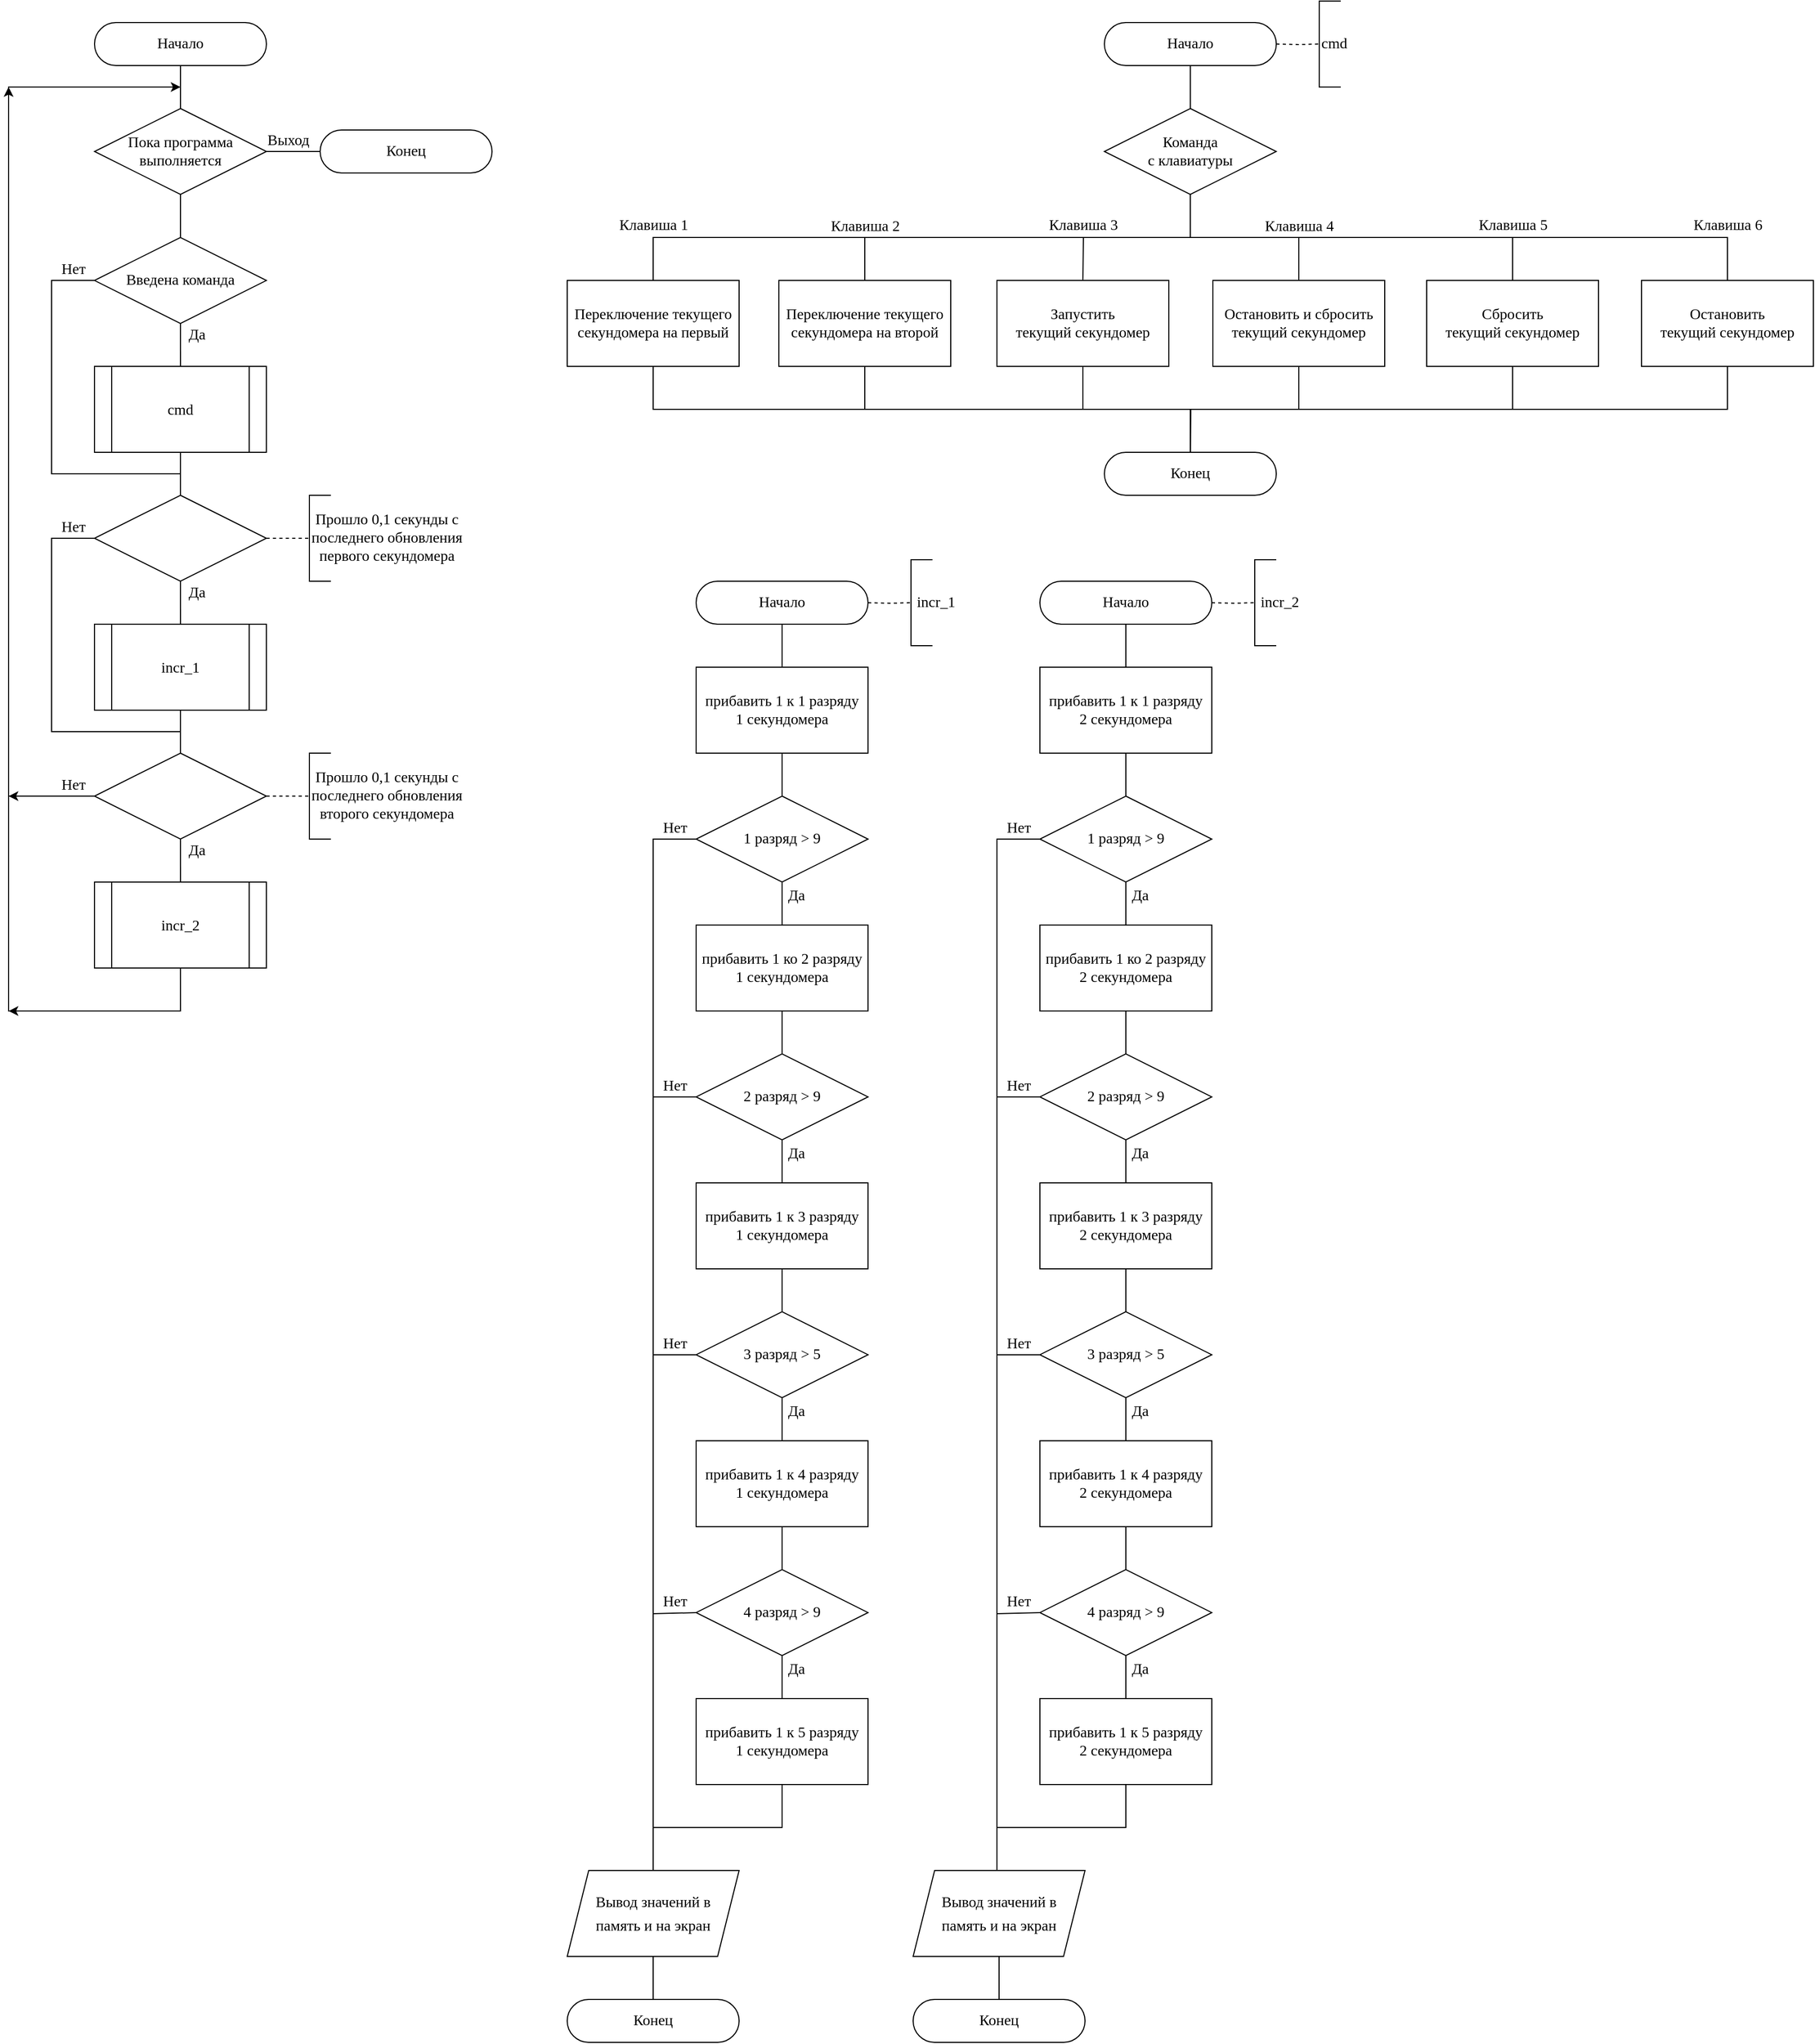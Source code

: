 <mxfile version="20.6.2" type="device"><diagram id="Uat9Ban3AC_XaT_7Llas" name="Страница 1"><mxGraphModel dx="2450" dy="2083" grid="1" gridSize="10" guides="1" tooltips="1" connect="1" arrows="1" fold="1" page="1" pageScale="1" pageWidth="827" pageHeight="1169" math="0" shadow="0"><root><mxCell id="0"/><mxCell id="1" parent="0"/><mxCell id="2-nZzf41UANNLttwjrJb-30" value="" style="edgeStyle=orthogonalEdgeStyle;rounded=0;orthogonalLoop=1;jettySize=auto;html=1;endArrow=none;endFill=0;" parent="1" source="2-nZzf41UANNLttwjrJb-1" edge="1"><mxGeometry relative="1" as="geometry"><mxPoint x="280" y="120" as="targetPoint"/></mxGeometry></mxCell><mxCell id="2-nZzf41UANNLttwjrJb-1" value="Начало" style="rounded=1;whiteSpace=wrap;html=1;arcSize=50;fontFamily=Times New Roman;fontStyle=0;fontSize=14;" parent="1" vertex="1"><mxGeometry x="200" y="40" width="160" height="40" as="geometry"/></mxCell><mxCell id="2H33VJjZr8rV9Fq-4pVz-57" value="" style="edgeStyle=none;rounded=0;orthogonalLoop=1;jettySize=auto;html=1;endArrow=none;endFill=0;" edge="1" parent="1" source="2-nZzf41UANNLttwjrJb-4" target="2H33VJjZr8rV9Fq-4pVz-52"><mxGeometry relative="1" as="geometry"/></mxCell><mxCell id="2-nZzf41UANNLttwjrJb-4" value="&lt;div style=&quot;line-height: 22px;&quot;&gt;incr_1&lt;/div&gt;" style="shape=process;whiteSpace=wrap;html=1;backgroundOutline=1;fontSize=14;fontStyle=0;fontFamily=Times New Roman;" parent="1" vertex="1"><mxGeometry x="199.96" y="600.02" width="160" height="80" as="geometry"/></mxCell><mxCell id="2-nZzf41UANNLttwjrJb-20" value="" style="edgeStyle=orthogonalEdgeStyle;rounded=0;orthogonalLoop=1;jettySize=auto;html=1;endArrow=none;endFill=0;" parent="1" source="2-nZzf41UANNLttwjrJb-7" target="2-nZzf41UANNLttwjrJb-13" edge="1"><mxGeometry relative="1" as="geometry"/></mxCell><mxCell id="2-nZzf41UANNLttwjrJb-7" value="Начало" style="rounded=1;whiteSpace=wrap;html=1;arcSize=50;fontFamily=Times New Roman;fontStyle=0;fontSize=14;" parent="1" vertex="1"><mxGeometry x="1140.04" y="40" width="160" height="40" as="geometry"/></mxCell><mxCell id="2-nZzf41UANNLttwjrJb-8" value="" style="edgeStyle=orthogonalEdgeStyle;rounded=0;orthogonalLoop=1;jettySize=auto;html=1;fontFamily=Times New Roman;fontSize=14;endArrow=none;endFill=0;dashed=1;" parent="1" target="2-nZzf41UANNLttwjrJb-9" edge="1"><mxGeometry relative="1" as="geometry"><mxPoint x="1300.04" y="60" as="sourcePoint"/></mxGeometry></mxCell><mxCell id="2-nZzf41UANNLttwjrJb-9" value="&lt;div style=&quot;text-align: center;&quot;&gt;cmd&lt;/div&gt;" style="strokeWidth=1;html=1;shape=mxgraph.flowchart.annotation_1;align=left;pointerEvents=1;fontSize=14;fontStyle=0;fontFamily=Times New Roman;" parent="1" vertex="1"><mxGeometry x="1340.04" y="20" width="20" height="80" as="geometry"/></mxCell><mxCell id="2H33VJjZr8rV9Fq-4pVz-13" style="edgeStyle=orthogonalEdgeStyle;rounded=0;orthogonalLoop=1;jettySize=auto;html=1;exitX=0.5;exitY=1;exitDx=0;exitDy=0;endArrow=none;endFill=0;" edge="1" parent="1" source="2-nZzf41UANNLttwjrJb-13"><mxGeometry relative="1" as="geometry"><mxPoint x="1120" y="280" as="targetPoint"/></mxGeometry></mxCell><mxCell id="2H33VJjZr8rV9Fq-4pVz-14" style="edgeStyle=orthogonalEdgeStyle;rounded=0;orthogonalLoop=1;jettySize=auto;html=1;entryX=0.5;entryY=0;entryDx=0;entryDy=0;endArrow=none;endFill=0;" edge="1" parent="1" source="2-nZzf41UANNLttwjrJb-13" target="2H33VJjZr8rV9Fq-4pVz-9"><mxGeometry relative="1" as="geometry"/></mxCell><mxCell id="2H33VJjZr8rV9Fq-4pVz-15" style="edgeStyle=orthogonalEdgeStyle;rounded=0;orthogonalLoop=1;jettySize=auto;html=1;exitX=0.5;exitY=1;exitDx=0;exitDy=0;endArrow=none;endFill=0;" edge="1" parent="1" source="2-nZzf41UANNLttwjrJb-13" target="2H33VJjZr8rV9Fq-4pVz-8"><mxGeometry relative="1" as="geometry"/></mxCell><mxCell id="2H33VJjZr8rV9Fq-4pVz-16" style="edgeStyle=orthogonalEdgeStyle;rounded=0;orthogonalLoop=1;jettySize=auto;html=1;exitX=0.5;exitY=1;exitDx=0;exitDy=0;endArrow=none;endFill=0;" edge="1" parent="1" source="2-nZzf41UANNLttwjrJb-13" target="2H33VJjZr8rV9Fq-4pVz-10"><mxGeometry relative="1" as="geometry"/></mxCell><mxCell id="2H33VJjZr8rV9Fq-4pVz-17" style="edgeStyle=orthogonalEdgeStyle;rounded=0;orthogonalLoop=1;jettySize=auto;html=1;exitX=0.5;exitY=1;exitDx=0;exitDy=0;entryX=0.5;entryY=0;entryDx=0;entryDy=0;endArrow=none;endFill=0;" edge="1" parent="1" source="2-nZzf41UANNLttwjrJb-13" target="2H33VJjZr8rV9Fq-4pVz-6"><mxGeometry relative="1" as="geometry"/></mxCell><mxCell id="2H33VJjZr8rV9Fq-4pVz-18" style="edgeStyle=orthogonalEdgeStyle;rounded=0;orthogonalLoop=1;jettySize=auto;html=1;exitX=0.5;exitY=1;exitDx=0;exitDy=0;entryX=0.5;entryY=0;entryDx=0;entryDy=0;endArrow=none;endFill=0;" edge="1" parent="1" source="2-nZzf41UANNLttwjrJb-13" target="2H33VJjZr8rV9Fq-4pVz-5"><mxGeometry relative="1" as="geometry"/></mxCell><mxCell id="2-nZzf41UANNLttwjrJb-13" value="Команда&lt;br&gt;с клавиатуры" style="rhombus;whiteSpace=wrap;html=1;fontSize=14;fontFamily=Times New Roman;fontStyle=0" parent="1" vertex="1"><mxGeometry x="1140" y="120" width="160" height="80" as="geometry"/></mxCell><mxCell id="2-nZzf41UANNLttwjrJb-14" value="Клавиша 1" style="text;html=1;align=center;verticalAlign=middle;resizable=0;points=[];autosize=1;strokeColor=none;fillColor=none;fontSize=14;fontFamily=Times New Roman;" parent="1" vertex="1"><mxGeometry x="675" y="214" width="90" height="30" as="geometry"/></mxCell><mxCell id="2H33VJjZr8rV9Fq-4pVz-25" style="edgeStyle=orthogonalEdgeStyle;rounded=0;orthogonalLoop=1;jettySize=auto;html=1;entryX=0.5;entryY=0;entryDx=0;entryDy=0;endArrow=none;endFill=0;exitX=0.5;exitY=1;exitDx=0;exitDy=0;" edge="1" parent="1" source="2H33VJjZr8rV9Fq-4pVz-5" target="2H33VJjZr8rV9Fq-4pVz-24"><mxGeometry relative="1" as="geometry"/></mxCell><mxCell id="2H33VJjZr8rV9Fq-4pVz-5" value="Переключение текущего секундомера на первый" style="rounded=0;whiteSpace=wrap;html=1;fontSize=14;fontFamily=Times New Roman;fontStyle=0" vertex="1" parent="1"><mxGeometry x="640" y="280.02" width="160" height="80" as="geometry"/></mxCell><mxCell id="2H33VJjZr8rV9Fq-4pVz-27" style="edgeStyle=orthogonalEdgeStyle;rounded=0;orthogonalLoop=1;jettySize=auto;html=1;entryX=0.5;entryY=0;entryDx=0;entryDy=0;endArrow=none;endFill=0;exitX=0.5;exitY=1;exitDx=0;exitDy=0;" edge="1" parent="1" source="2H33VJjZr8rV9Fq-4pVz-6" target="2H33VJjZr8rV9Fq-4pVz-24"><mxGeometry relative="1" as="geometry"/></mxCell><mxCell id="2H33VJjZr8rV9Fq-4pVz-6" value="Переключение текущего секундомера на второй" style="rounded=0;whiteSpace=wrap;html=1;fontSize=14;fontFamily=Times New Roman;fontStyle=0" vertex="1" parent="1"><mxGeometry x="837.0" y="280.02" width="160" height="80" as="geometry"/></mxCell><mxCell id="2H33VJjZr8rV9Fq-4pVz-30" style="edgeStyle=orthogonalEdgeStyle;rounded=0;orthogonalLoop=1;jettySize=auto;html=1;endArrow=none;endFill=0;exitX=0.5;exitY=1;exitDx=0;exitDy=0;" edge="1" parent="1" source="2H33VJjZr8rV9Fq-4pVz-8"><mxGeometry relative="1" as="geometry"><mxPoint x="1220" y="440" as="targetPoint"/></mxGeometry></mxCell><mxCell id="2H33VJjZr8rV9Fq-4pVz-8" value="Сбросить&lt;br&gt;текущий секундомер" style="rounded=0;whiteSpace=wrap;html=1;fontSize=14;fontFamily=Times New Roman;fontStyle=0" vertex="1" parent="1"><mxGeometry x="1440" y="280.02" width="160" height="80" as="geometry"/></mxCell><mxCell id="2H33VJjZr8rV9Fq-4pVz-29" style="edgeStyle=orthogonalEdgeStyle;rounded=0;orthogonalLoop=1;jettySize=auto;html=1;entryX=0.5;entryY=0;entryDx=0;entryDy=0;endArrow=none;endFill=0;" edge="1" parent="1" source="2H33VJjZr8rV9Fq-4pVz-9" target="2H33VJjZr8rV9Fq-4pVz-24"><mxGeometry relative="1" as="geometry"/></mxCell><mxCell id="2H33VJjZr8rV9Fq-4pVz-9" value="Остановить и сбросить&lt;br&gt;текущий секундомер" style="rounded=0;whiteSpace=wrap;html=1;fontSize=14;fontFamily=Times New Roman;fontStyle=0" vertex="1" parent="1"><mxGeometry x="1241" y="280.02" width="160" height="80" as="geometry"/></mxCell><mxCell id="2H33VJjZr8rV9Fq-4pVz-31" style="edgeStyle=orthogonalEdgeStyle;rounded=0;orthogonalLoop=1;jettySize=auto;html=1;entryX=0.5;entryY=0;entryDx=0;entryDy=0;endArrow=none;endFill=0;exitX=0.5;exitY=1;exitDx=0;exitDy=0;" edge="1" parent="1" source="2H33VJjZr8rV9Fq-4pVz-10" target="2H33VJjZr8rV9Fq-4pVz-24"><mxGeometry relative="1" as="geometry"/></mxCell><mxCell id="2H33VJjZr8rV9Fq-4pVz-10" value="Остановить&lt;br&gt;текущий секундомер" style="rounded=0;whiteSpace=wrap;html=1;fontSize=14;fontFamily=Times New Roman;fontStyle=0" vertex="1" parent="1"><mxGeometry x="1640" y="280.02" width="160" height="80" as="geometry"/></mxCell><mxCell id="2H33VJjZr8rV9Fq-4pVz-28" style="edgeStyle=orthogonalEdgeStyle;rounded=0;orthogonalLoop=1;jettySize=auto;html=1;entryX=0.5;entryY=0;entryDx=0;entryDy=0;endArrow=none;endFill=0;" edge="1" parent="1" source="2H33VJjZr8rV9Fq-4pVz-11" target="2H33VJjZr8rV9Fq-4pVz-24"><mxGeometry relative="1" as="geometry"/></mxCell><mxCell id="2H33VJjZr8rV9Fq-4pVz-11" value="Запустить&lt;br&gt;текущий секундомер" style="rounded=0;whiteSpace=wrap;html=1;fontSize=14;fontFamily=Times New Roman;fontStyle=0" vertex="1" parent="1"><mxGeometry x="1040" y="280.02" width="160" height="80" as="geometry"/></mxCell><mxCell id="2H33VJjZr8rV9Fq-4pVz-19" value="Клавиша 2" style="text;html=1;align=center;verticalAlign=middle;resizable=0;points=[];autosize=1;strokeColor=none;fillColor=none;fontSize=14;fontFamily=Times New Roman;" vertex="1" parent="1"><mxGeometry x="872" y="215" width="90" height="30" as="geometry"/></mxCell><mxCell id="2H33VJjZr8rV9Fq-4pVz-20" value="Клавиша 3" style="text;html=1;align=center;verticalAlign=middle;resizable=0;points=[];autosize=1;strokeColor=none;fillColor=none;fontSize=14;fontFamily=Times New Roman;" vertex="1" parent="1"><mxGeometry x="1075" y="214" width="90" height="30" as="geometry"/></mxCell><mxCell id="2H33VJjZr8rV9Fq-4pVz-21" value="Клавиша 4" style="text;html=1;align=center;verticalAlign=middle;resizable=0;points=[];autosize=1;strokeColor=none;fillColor=none;fontSize=14;fontFamily=Times New Roman;" vertex="1" parent="1"><mxGeometry x="1276" y="215" width="90" height="30" as="geometry"/></mxCell><mxCell id="2H33VJjZr8rV9Fq-4pVz-22" value="Клавиша 5" style="text;html=1;align=center;verticalAlign=middle;resizable=0;points=[];autosize=1;strokeColor=none;fillColor=none;fontSize=14;fontFamily=Times New Roman;" vertex="1" parent="1"><mxGeometry x="1475" y="214" width="90" height="30" as="geometry"/></mxCell><mxCell id="2H33VJjZr8rV9Fq-4pVz-23" value="Клавиша 6" style="text;html=1;align=center;verticalAlign=middle;resizable=0;points=[];autosize=1;strokeColor=none;fillColor=none;fontSize=14;fontFamily=Times New Roman;" vertex="1" parent="1"><mxGeometry x="1675" y="214" width="90" height="30" as="geometry"/></mxCell><mxCell id="2H33VJjZr8rV9Fq-4pVz-24" value="Конец" style="rounded=1;whiteSpace=wrap;html=1;arcSize=50;fontFamily=Times New Roman;fontStyle=0;fontSize=14;" vertex="1" parent="1"><mxGeometry x="1140.04" y="440" width="160" height="40" as="geometry"/></mxCell><mxCell id="2H33VJjZr8rV9Fq-4pVz-32" value="" style="edgeStyle=orthogonalEdgeStyle;rounded=0;orthogonalLoop=1;jettySize=auto;html=1;endArrow=none;endFill=0;" edge="1" source="2H33VJjZr8rV9Fq-4pVz-34" parent="1"><mxGeometry relative="1" as="geometry"><mxPoint x="280" y="240" as="targetPoint"/></mxGeometry></mxCell><mxCell id="2H33VJjZr8rV9Fq-4pVz-33" style="edgeStyle=orthogonalEdgeStyle;rounded=0;orthogonalLoop=1;jettySize=auto;html=1;endArrow=none;endFill=0;entryX=0;entryY=0.5;entryDx=0;entryDy=0;" edge="1" source="2H33VJjZr8rV9Fq-4pVz-34" parent="1" target="2H33VJjZr8rV9Fq-4pVz-44"><mxGeometry relative="1" as="geometry"><mxPoint x="420" y="160" as="targetPoint"/><Array as="points"/></mxGeometry></mxCell><mxCell id="2H33VJjZr8rV9Fq-4pVz-34" value="Пока программа выполняется" style="rhombus;whiteSpace=wrap;html=1;fontSize=14;fontFamily=Times New Roman;fontStyle=0" vertex="1" parent="1"><mxGeometry x="200" y="120" width="160" height="80" as="geometry"/></mxCell><mxCell id="2H33VJjZr8rV9Fq-4pVz-38" value="Выход" style="text;html=1;align=center;verticalAlign=middle;resizable=0;points=[];autosize=1;strokeColor=none;fillColor=none;fontSize=14;fontFamily=Times New Roman;" vertex="1" parent="1"><mxGeometry x="350" y="135" width="60" height="30" as="geometry"/></mxCell><mxCell id="2H33VJjZr8rV9Fq-4pVz-39" style="edgeStyle=orthogonalEdgeStyle;rounded=0;jumpStyle=arc;jumpSize=6;orthogonalLoop=1;jettySize=auto;html=1;fontFamily=Times New Roman;fontSize=14;endArrow=none;endFill=0;exitX=0.5;exitY=1;exitDx=0;exitDy=0;" edge="1" source="2H33VJjZr8rV9Fq-4pVz-41" parent="1"><mxGeometry relative="1" as="geometry"><mxPoint x="280" y="600" as="targetPoint"/><Array as="points"><mxPoint x="280" y="600"/></Array></mxGeometry></mxCell><mxCell id="2H33VJjZr8rV9Fq-4pVz-58" style="edgeStyle=orthogonalEdgeStyle;rounded=0;orthogonalLoop=1;jettySize=auto;html=1;exitX=0;exitY=0.5;exitDx=0;exitDy=0;endArrow=none;endFill=0;" edge="1" parent="1" source="2H33VJjZr8rV9Fq-4pVz-41"><mxGeometry relative="1" as="geometry"><mxPoint x="280" y="700" as="targetPoint"/><Array as="points"><mxPoint x="160" y="520"/><mxPoint x="160" y="700"/><mxPoint x="280" y="700"/></Array></mxGeometry></mxCell><mxCell id="2H33VJjZr8rV9Fq-4pVz-41" value="" style="rhombus;whiteSpace=wrap;html=1;fontSize=14;fontFamily=Times New Roman;fontStyle=0" vertex="1" parent="1"><mxGeometry x="199.96" y="480" width="160" height="80" as="geometry"/></mxCell><mxCell id="2H33VJjZr8rV9Fq-4pVz-42" value="Нет" style="text;html=1;align=center;verticalAlign=middle;resizable=0;points=[];autosize=1;strokeColor=none;fillColor=none;fontSize=14;fontFamily=Times New Roman;" vertex="1" parent="1"><mxGeometry x="160.0" y="500.02" width="40" height="20" as="geometry"/></mxCell><mxCell id="2H33VJjZr8rV9Fq-4pVz-43" value="Да" style="text;html=1;align=center;verticalAlign=middle;resizable=0;points=[];autosize=1;strokeColor=none;fillColor=none;fontSize=14;fontFamily=Times New Roman;" vertex="1" parent="1"><mxGeometry x="280.0" y="561.02" width="30" height="20" as="geometry"/></mxCell><mxCell id="2H33VJjZr8rV9Fq-4pVz-44" value="Конец" style="rounded=1;whiteSpace=wrap;html=1;arcSize=50;fontFamily=Times New Roman;fontStyle=0;fontSize=14;" vertex="1" parent="1"><mxGeometry x="410" y="140" width="160" height="40" as="geometry"/></mxCell><mxCell id="2H33VJjZr8rV9Fq-4pVz-45" value="" style="rounded=0;orthogonalLoop=1;jettySize=auto;html=1;fontFamily=Times New Roman;fontSize=14;endArrow=none;endFill=0;dashed=1;exitX=1;exitY=0.5;exitDx=0;exitDy=0;" edge="1" parent="1" target="2H33VJjZr8rV9Fq-4pVz-46" source="2H33VJjZr8rV9Fq-4pVz-41"><mxGeometry relative="1" as="geometry"><mxPoint x="399.96" y="480" as="sourcePoint"/></mxGeometry></mxCell><mxCell id="2H33VJjZr8rV9Fq-4pVz-46" value="&lt;div style=&quot;text-align: center;&quot;&gt;&lt;span style=&quot;&quot;&gt;Прошло 0,1 секунды с&lt;/span&gt;&lt;/div&gt;&lt;div style=&quot;text-align: center;&quot;&gt;&lt;span style=&quot;&quot;&gt;последнего обновления&lt;/span&gt;&lt;br&gt;&lt;/div&gt;&lt;div style=&quot;text-align: center;&quot;&gt;первого секундомера&lt;/div&gt;" style="strokeWidth=1;html=1;shape=mxgraph.flowchart.annotation_1;align=left;pointerEvents=1;fontSize=14;fontStyle=0;fontFamily=Times New Roman;" vertex="1" parent="1"><mxGeometry x="400" y="480" width="20" height="80" as="geometry"/></mxCell><mxCell id="2H33VJjZr8rV9Fq-4pVz-60" style="edgeStyle=orthogonalEdgeStyle;rounded=0;orthogonalLoop=1;jettySize=auto;html=1;endArrow=none;endFill=0;exitX=0.5;exitY=1;exitDx=0;exitDy=0;" edge="1" parent="1" source="2H33VJjZr8rV9Fq-4pVz-50"><mxGeometry relative="1" as="geometry"><mxPoint x="120" y="760.02" as="targetPoint"/><Array as="points"><mxPoint x="280" y="960.02"/><mxPoint x="120" y="960.02"/></Array></mxGeometry></mxCell><mxCell id="2H33VJjZr8rV9Fq-4pVz-50" value="&lt;div style=&quot;line-height: 22px;&quot;&gt;incr_2&lt;/div&gt;" style="shape=process;whiteSpace=wrap;html=1;backgroundOutline=1;fontSize=14;fontStyle=0;fontFamily=Times New Roman;" vertex="1" parent="1"><mxGeometry x="199.96" y="840.02" width="160" height="80" as="geometry"/></mxCell><mxCell id="2H33VJjZr8rV9Fq-4pVz-51" style="edgeStyle=orthogonalEdgeStyle;rounded=0;jumpStyle=arc;jumpSize=6;orthogonalLoop=1;jettySize=auto;html=1;fontFamily=Times New Roman;fontSize=14;endArrow=none;endFill=0;exitX=0.5;exitY=1;exitDx=0;exitDy=0;" edge="1" parent="1" source="2H33VJjZr8rV9Fq-4pVz-52"><mxGeometry relative="1" as="geometry"><mxPoint x="280" y="840.0" as="targetPoint"/><Array as="points"><mxPoint x="280" y="840"/></Array></mxGeometry></mxCell><mxCell id="2H33VJjZr8rV9Fq-4pVz-59" style="edgeStyle=orthogonalEdgeStyle;rounded=0;orthogonalLoop=1;jettySize=auto;html=1;exitX=0;exitY=0.5;exitDx=0;exitDy=0;endArrow=none;endFill=0;" edge="1" parent="1" source="2H33VJjZr8rV9Fq-4pVz-52"><mxGeometry relative="1" as="geometry"><mxPoint x="280" y="100" as="targetPoint"/><Array as="points"><mxPoint x="120" y="560"/><mxPoint x="120" y="100"/><mxPoint x="200" y="100"/></Array></mxGeometry></mxCell><mxCell id="2H33VJjZr8rV9Fq-4pVz-52" value="" style="rhombus;whiteSpace=wrap;html=1;fontSize=14;fontFamily=Times New Roman;fontStyle=0" vertex="1" parent="1"><mxGeometry x="199.96" y="720" width="160" height="80" as="geometry"/></mxCell><mxCell id="2H33VJjZr8rV9Fq-4pVz-53" value="Нет" style="text;html=1;align=center;verticalAlign=middle;resizable=0;points=[];autosize=1;strokeColor=none;fillColor=none;fontSize=14;fontFamily=Times New Roman;" vertex="1" parent="1"><mxGeometry x="160.0" y="740.02" width="40" height="20" as="geometry"/></mxCell><mxCell id="2H33VJjZr8rV9Fq-4pVz-54" value="Да" style="text;html=1;align=center;verticalAlign=middle;resizable=0;points=[];autosize=1;strokeColor=none;fillColor=none;fontSize=14;fontFamily=Times New Roman;" vertex="1" parent="1"><mxGeometry x="280.0" y="801.02" width="30" height="20" as="geometry"/></mxCell><mxCell id="2H33VJjZr8rV9Fq-4pVz-55" value="" style="rounded=0;orthogonalLoop=1;jettySize=auto;html=1;fontFamily=Times New Roman;fontSize=14;endArrow=none;endFill=0;dashed=1;exitX=1;exitY=0.5;exitDx=0;exitDy=0;" edge="1" parent="1" source="2H33VJjZr8rV9Fq-4pVz-52" target="2H33VJjZr8rV9Fq-4pVz-56"><mxGeometry relative="1" as="geometry"><mxPoint x="399.96" y="720" as="sourcePoint"/></mxGeometry></mxCell><mxCell id="2H33VJjZr8rV9Fq-4pVz-56" value="&lt;div style=&quot;text-align: center;&quot;&gt;&lt;span style=&quot;&quot;&gt;Прошло 0,1 секунды с&lt;/span&gt;&lt;/div&gt;&lt;div style=&quot;text-align: center;&quot;&gt;&lt;span style=&quot;&quot;&gt;последнего обновления&lt;/span&gt;&lt;br&gt;&lt;/div&gt;&lt;div style=&quot;text-align: center;&quot;&gt;второго секундомера&lt;/div&gt;" style="strokeWidth=1;html=1;shape=mxgraph.flowchart.annotation_1;align=left;pointerEvents=1;fontSize=14;fontStyle=0;fontFamily=Times New Roman;" vertex="1" parent="1"><mxGeometry x="400" y="720" width="20" height="80" as="geometry"/></mxCell><mxCell id="2H33VJjZr8rV9Fq-4pVz-61" value="" style="endArrow=classic;html=1;rounded=0;" edge="1" parent="1"><mxGeometry width="50" height="50" relative="1" as="geometry"><mxPoint x="180" y="960.02" as="sourcePoint"/><mxPoint x="120" y="960.02" as="targetPoint"/></mxGeometry></mxCell><mxCell id="2H33VJjZr8rV9Fq-4pVz-62" value="" style="endArrow=classic;html=1;rounded=0;" edge="1" parent="1"><mxGeometry width="50" height="50" relative="1" as="geometry"><mxPoint x="120" y="160" as="sourcePoint"/><mxPoint x="120" y="100" as="targetPoint"/></mxGeometry></mxCell><mxCell id="2H33VJjZr8rV9Fq-4pVz-63" value="" style="endArrow=classic;html=1;rounded=0;" edge="1" parent="1"><mxGeometry width="50" height="50" relative="1" as="geometry"><mxPoint x="160" y="760.02" as="sourcePoint"/><mxPoint x="120" y="760.02" as="targetPoint"/></mxGeometry></mxCell><mxCell id="2H33VJjZr8rV9Fq-4pVz-65" value="" style="endArrow=classic;html=1;rounded=0;" edge="1" parent="1"><mxGeometry width="50" height="50" relative="1" as="geometry"><mxPoint x="230" y="100" as="sourcePoint"/><mxPoint x="280" y="100" as="targetPoint"/></mxGeometry></mxCell><mxCell id="2H33VJjZr8rV9Fq-4pVz-66" value="" style="edgeStyle=orthogonalEdgeStyle;rounded=0;orthogonalLoop=1;jettySize=auto;html=1;endArrow=none;endFill=0;" edge="1" parent="1" source="2H33VJjZr8rV9Fq-4pVz-67"><mxGeometry relative="1" as="geometry"><mxPoint x="840" y="640.02" as="targetPoint"/></mxGeometry></mxCell><mxCell id="2H33VJjZr8rV9Fq-4pVz-67" value="Начало" style="rounded=1;whiteSpace=wrap;html=1;arcSize=50;fontFamily=Times New Roman;fontStyle=0;fontSize=14;" vertex="1" parent="1"><mxGeometry x="760" y="560" width="160" height="40" as="geometry"/></mxCell><mxCell id="2H33VJjZr8rV9Fq-4pVz-68" value="" style="edgeStyle=orthogonalEdgeStyle;rounded=0;orthogonalLoop=1;jettySize=auto;html=1;fontFamily=Times New Roman;fontSize=14;endArrow=none;endFill=0;dashed=1;" edge="1" parent="1" target="2H33VJjZr8rV9Fq-4pVz-69"><mxGeometry relative="1" as="geometry"><mxPoint x="920" y="580" as="sourcePoint"/></mxGeometry></mxCell><mxCell id="2H33VJjZr8rV9Fq-4pVz-69" value="&lt;div style=&quot;text-align: center;&quot;&gt;&amp;nbsp;incr_1&lt;/div&gt;" style="strokeWidth=1;html=1;shape=mxgraph.flowchart.annotation_1;align=left;pointerEvents=1;fontSize=14;fontStyle=0;fontFamily=Times New Roman;" vertex="1" parent="1"><mxGeometry x="960" y="540" width="20" height="80" as="geometry"/></mxCell><mxCell id="2H33VJjZr8rV9Fq-4pVz-103" value="" style="edgeStyle=orthogonalEdgeStyle;rounded=0;orthogonalLoop=1;jettySize=auto;html=1;endArrow=none;endFill=0;" edge="1" parent="1" source="2H33VJjZr8rV9Fq-4pVz-76" target="2H33VJjZr8rV9Fq-4pVz-100"><mxGeometry relative="1" as="geometry"/></mxCell><mxCell id="2H33VJjZr8rV9Fq-4pVz-76" value="прибавить 1 к 1 разряду&lt;br&gt;1 секундомера" style="rounded=0;whiteSpace=wrap;html=1;fontSize=14;fontFamily=Times New Roman;fontStyle=0" vertex="1" parent="1"><mxGeometry x="760" y="640.02" width="160" height="80" as="geometry"/></mxCell><mxCell id="2H33VJjZr8rV9Fq-4pVz-82" value="" style="edgeStyle=orthogonalEdgeStyle;rounded=0;orthogonalLoop=1;jettySize=auto;html=1;endArrow=none;endFill=0;" edge="1" parent="1" source="2H33VJjZr8rV9Fq-4pVz-83"><mxGeometry relative="1" as="geometry"><mxPoint x="1160" y="640.02" as="targetPoint"/></mxGeometry></mxCell><mxCell id="2H33VJjZr8rV9Fq-4pVz-83" value="Начало" style="rounded=1;whiteSpace=wrap;html=1;arcSize=50;fontFamily=Times New Roman;fontStyle=0;fontSize=14;" vertex="1" parent="1"><mxGeometry x="1080" y="560" width="160" height="40" as="geometry"/></mxCell><mxCell id="2H33VJjZr8rV9Fq-4pVz-84" value="" style="edgeStyle=orthogonalEdgeStyle;rounded=0;orthogonalLoop=1;jettySize=auto;html=1;fontFamily=Times New Roman;fontSize=14;endArrow=none;endFill=0;dashed=1;" edge="1" parent="1" target="2H33VJjZr8rV9Fq-4pVz-85"><mxGeometry relative="1" as="geometry"><mxPoint x="1240" y="580.0" as="sourcePoint"/></mxGeometry></mxCell><mxCell id="2H33VJjZr8rV9Fq-4pVz-85" value="&lt;div style=&quot;text-align: center;&quot;&gt;&amp;nbsp;incr_2&lt;/div&gt;" style="strokeWidth=1;html=1;shape=mxgraph.flowchart.annotation_1;align=left;pointerEvents=1;fontSize=14;fontStyle=0;fontFamily=Times New Roman;" vertex="1" parent="1"><mxGeometry x="1280" y="540" width="20" height="80" as="geometry"/></mxCell><mxCell id="2H33VJjZr8rV9Fq-4pVz-98" style="edgeStyle=orthogonalEdgeStyle;rounded=0;jumpStyle=arc;jumpSize=6;orthogonalLoop=1;jettySize=auto;html=1;fontFamily=Times New Roman;fontSize=14;endArrow=none;endFill=0;exitX=0.5;exitY=1;exitDx=0;exitDy=0;" edge="1" source="2H33VJjZr8rV9Fq-4pVz-100" parent="1"><mxGeometry relative="1" as="geometry"><mxPoint x="840" y="880" as="targetPoint"/><Array as="points"><mxPoint x="840" y="880"/></Array></mxGeometry></mxCell><mxCell id="2H33VJjZr8rV9Fq-4pVz-99" style="edgeStyle=orthogonalEdgeStyle;rounded=0;jumpStyle=arc;jumpSize=6;orthogonalLoop=1;jettySize=auto;html=1;fontFamily=Times New Roman;fontSize=14;endArrow=none;endFill=0;" edge="1" source="2H33VJjZr8rV9Fq-4pVz-100" parent="1"><mxGeometry relative="1" as="geometry"><mxPoint x="720" y="1720" as="targetPoint"/><Array as="points"><mxPoint x="720" y="800"/><mxPoint x="720" y="840"/></Array></mxGeometry></mxCell><mxCell id="2H33VJjZr8rV9Fq-4pVz-100" value="1 разряд &amp;gt; 9" style="rhombus;whiteSpace=wrap;html=1;fontSize=14;fontFamily=Times New Roman;fontStyle=0" vertex="1" parent="1"><mxGeometry x="760.0" y="760" width="160" height="80" as="geometry"/></mxCell><mxCell id="2H33VJjZr8rV9Fq-4pVz-101" value="Нет" style="text;html=1;align=center;verticalAlign=middle;resizable=0;points=[];autosize=1;strokeColor=none;fillColor=none;fontSize=14;fontFamily=Times New Roman;" vertex="1" parent="1"><mxGeometry x="720.0" y="780" width="40" height="20" as="geometry"/></mxCell><mxCell id="2H33VJjZr8rV9Fq-4pVz-102" value="Да" style="text;html=1;align=center;verticalAlign=middle;resizable=0;points=[];autosize=1;strokeColor=none;fillColor=none;fontSize=14;fontFamily=Times New Roman;" vertex="1" parent="1"><mxGeometry x="838.04" y="843" width="30" height="20" as="geometry"/></mxCell><mxCell id="2H33VJjZr8rV9Fq-4pVz-104" value="" style="edgeStyle=orthogonalEdgeStyle;rounded=0;orthogonalLoop=1;jettySize=auto;html=1;endArrow=none;endFill=0;" edge="1" parent="1" source="2H33VJjZr8rV9Fq-4pVz-105" target="2H33VJjZr8rV9Fq-4pVz-108"><mxGeometry relative="1" as="geometry"/></mxCell><mxCell id="2H33VJjZr8rV9Fq-4pVz-105" value="прибавить 1 ко 2 разряду 1 секундомера" style="rounded=0;whiteSpace=wrap;html=1;fontSize=14;fontFamily=Times New Roman;fontStyle=0" vertex="1" parent="1"><mxGeometry x="760" y="880" width="160" height="80" as="geometry"/></mxCell><mxCell id="2H33VJjZr8rV9Fq-4pVz-106" style="edgeStyle=orthogonalEdgeStyle;rounded=0;jumpStyle=arc;jumpSize=6;orthogonalLoop=1;jettySize=auto;html=1;fontFamily=Times New Roman;fontSize=14;endArrow=none;endFill=0;exitX=0.5;exitY=1;exitDx=0;exitDy=0;" edge="1" parent="1" source="2H33VJjZr8rV9Fq-4pVz-108"><mxGeometry relative="1" as="geometry"><mxPoint x="840" y="1119.98" as="targetPoint"/><Array as="points"><mxPoint x="840" y="1119.98"/></Array></mxGeometry></mxCell><mxCell id="2H33VJjZr8rV9Fq-4pVz-107" style="edgeStyle=orthogonalEdgeStyle;rounded=0;jumpStyle=arc;jumpSize=6;orthogonalLoop=1;jettySize=auto;html=1;fontFamily=Times New Roman;fontSize=14;endArrow=none;endFill=0;" edge="1" parent="1" source="2H33VJjZr8rV9Fq-4pVz-108"><mxGeometry relative="1" as="geometry"><mxPoint x="720" y="1040" as="targetPoint"/><Array as="points"><mxPoint x="750" y="1040"/><mxPoint x="750" y="1040"/></Array></mxGeometry></mxCell><mxCell id="2H33VJjZr8rV9Fq-4pVz-108" value="2 разряд &amp;gt; 9" style="rhombus;whiteSpace=wrap;html=1;fontSize=14;fontFamily=Times New Roman;fontStyle=0" vertex="1" parent="1"><mxGeometry x="760.0" y="999.98" width="160" height="80" as="geometry"/></mxCell><mxCell id="2H33VJjZr8rV9Fq-4pVz-109" value="Нет" style="text;html=1;align=center;verticalAlign=middle;resizable=0;points=[];autosize=1;strokeColor=none;fillColor=none;fontSize=14;fontFamily=Times New Roman;" vertex="1" parent="1"><mxGeometry x="720.0" y="1019.98" width="40" height="20" as="geometry"/></mxCell><mxCell id="2H33VJjZr8rV9Fq-4pVz-110" value="Да" style="text;html=1;align=center;verticalAlign=middle;resizable=0;points=[];autosize=1;strokeColor=none;fillColor=none;fontSize=14;fontFamily=Times New Roman;" vertex="1" parent="1"><mxGeometry x="838.04" y="1082.98" width="30" height="20" as="geometry"/></mxCell><mxCell id="2H33VJjZr8rV9Fq-4pVz-111" value="" style="edgeStyle=orthogonalEdgeStyle;rounded=0;orthogonalLoop=1;jettySize=auto;html=1;endArrow=none;endFill=0;" edge="1" parent="1" source="2H33VJjZr8rV9Fq-4pVz-112" target="2H33VJjZr8rV9Fq-4pVz-115"><mxGeometry relative="1" as="geometry"/></mxCell><mxCell id="2H33VJjZr8rV9Fq-4pVz-112" value="прибавить 1 к 3 разряду&lt;br&gt;1 секундомера" style="rounded=0;whiteSpace=wrap;html=1;fontSize=14;fontFamily=Times New Roman;fontStyle=0" vertex="1" parent="1"><mxGeometry x="760" y="1120" width="160" height="80" as="geometry"/></mxCell><mxCell id="2H33VJjZr8rV9Fq-4pVz-113" style="edgeStyle=orthogonalEdgeStyle;rounded=0;jumpStyle=arc;jumpSize=6;orthogonalLoop=1;jettySize=auto;html=1;fontFamily=Times New Roman;fontSize=14;endArrow=none;endFill=0;exitX=0.5;exitY=1;exitDx=0;exitDy=0;" edge="1" parent="1" source="2H33VJjZr8rV9Fq-4pVz-115"><mxGeometry relative="1" as="geometry"><mxPoint x="840" y="1359.98" as="targetPoint"/><Array as="points"><mxPoint x="840" y="1359.98"/></Array></mxGeometry></mxCell><mxCell id="2H33VJjZr8rV9Fq-4pVz-114" style="edgeStyle=orthogonalEdgeStyle;rounded=0;jumpStyle=arc;jumpSize=6;orthogonalLoop=1;jettySize=auto;html=1;fontFamily=Times New Roman;fontSize=14;endArrow=none;endFill=0;entryX=-0.008;entryY=1.007;entryDx=0;entryDy=0;entryPerimeter=0;" edge="1" parent="1" source="2H33VJjZr8rV9Fq-4pVz-115" target="2H33VJjZr8rV9Fq-4pVz-116"><mxGeometry relative="1" as="geometry"><mxPoint x="720" y="1319.98" as="targetPoint"/><Array as="points"><mxPoint x="720" y="1280"/><mxPoint x="720" y="1280"/></Array></mxGeometry></mxCell><mxCell id="2H33VJjZr8rV9Fq-4pVz-115" value="3 разряд &amp;gt; 5" style="rhombus;whiteSpace=wrap;html=1;fontSize=14;fontFamily=Times New Roman;fontStyle=0" vertex="1" parent="1"><mxGeometry x="760.0" y="1239.98" width="160" height="80" as="geometry"/></mxCell><mxCell id="2H33VJjZr8rV9Fq-4pVz-116" value="Нет" style="text;html=1;align=center;verticalAlign=middle;resizable=0;points=[];autosize=1;strokeColor=none;fillColor=none;fontSize=14;fontFamily=Times New Roman;" vertex="1" parent="1"><mxGeometry x="720.0" y="1259.98" width="40" height="20" as="geometry"/></mxCell><mxCell id="2H33VJjZr8rV9Fq-4pVz-117" value="Да" style="text;html=1;align=center;verticalAlign=middle;resizable=0;points=[];autosize=1;strokeColor=none;fillColor=none;fontSize=14;fontFamily=Times New Roman;" vertex="1" parent="1"><mxGeometry x="838.04" y="1322.98" width="30" height="20" as="geometry"/></mxCell><mxCell id="2H33VJjZr8rV9Fq-4pVz-118" value="" style="edgeStyle=orthogonalEdgeStyle;rounded=0;orthogonalLoop=1;jettySize=auto;html=1;endArrow=none;endFill=0;" edge="1" parent="1" source="2H33VJjZr8rV9Fq-4pVz-119" target="2H33VJjZr8rV9Fq-4pVz-122"><mxGeometry relative="1" as="geometry"/></mxCell><mxCell id="2H33VJjZr8rV9Fq-4pVz-119" value="прибавить 1 к 4 разряду&lt;br&gt;1 секундомера" style="rounded=0;whiteSpace=wrap;html=1;fontSize=14;fontFamily=Times New Roman;fontStyle=0" vertex="1" parent="1"><mxGeometry x="760" y="1360" width="160" height="80" as="geometry"/></mxCell><mxCell id="2H33VJjZr8rV9Fq-4pVz-120" style="edgeStyle=orthogonalEdgeStyle;rounded=0;jumpStyle=arc;jumpSize=6;orthogonalLoop=1;jettySize=auto;html=1;fontFamily=Times New Roman;fontSize=14;endArrow=none;endFill=0;exitX=0.5;exitY=1;exitDx=0;exitDy=0;" edge="1" parent="1" source="2H33VJjZr8rV9Fq-4pVz-122"><mxGeometry relative="1" as="geometry"><mxPoint x="840" y="1599.98" as="targetPoint"/><Array as="points"><mxPoint x="840" y="1599.98"/></Array></mxGeometry></mxCell><mxCell id="2H33VJjZr8rV9Fq-4pVz-121" style="edgeStyle=orthogonalEdgeStyle;rounded=0;jumpStyle=arc;jumpSize=6;orthogonalLoop=1;jettySize=auto;html=1;fontFamily=Times New Roman;fontSize=14;endArrow=none;endFill=0;" edge="1" parent="1" source="2H33VJjZr8rV9Fq-4pVz-122"><mxGeometry relative="1" as="geometry"><mxPoint x="720" y="1520" as="targetPoint"/><Array as="points"><mxPoint x="720" y="1520"/><mxPoint x="720" y="1521"/></Array></mxGeometry></mxCell><mxCell id="2H33VJjZr8rV9Fq-4pVz-122" value="4 разряд &amp;gt; 9" style="rhombus;whiteSpace=wrap;html=1;fontSize=14;fontFamily=Times New Roman;fontStyle=0" vertex="1" parent="1"><mxGeometry x="760.0" y="1479.98" width="160" height="80" as="geometry"/></mxCell><mxCell id="2H33VJjZr8rV9Fq-4pVz-123" value="Нет" style="text;html=1;align=center;verticalAlign=middle;resizable=0;points=[];autosize=1;strokeColor=none;fillColor=none;fontSize=14;fontFamily=Times New Roman;" vertex="1" parent="1"><mxGeometry x="720.0" y="1499.98" width="40" height="20" as="geometry"/></mxCell><mxCell id="2H33VJjZr8rV9Fq-4pVz-124" value="Да" style="text;html=1;align=center;verticalAlign=middle;resizable=0;points=[];autosize=1;strokeColor=none;fillColor=none;fontSize=14;fontFamily=Times New Roman;" vertex="1" parent="1"><mxGeometry x="838.04" y="1562.98" width="30" height="20" as="geometry"/></mxCell><mxCell id="2H33VJjZr8rV9Fq-4pVz-125" value="" style="edgeStyle=orthogonalEdgeStyle;rounded=0;orthogonalLoop=1;jettySize=auto;html=1;endArrow=none;endFill=0;" edge="1" parent="1" source="2H33VJjZr8rV9Fq-4pVz-126"><mxGeometry relative="1" as="geometry"><mxPoint x="720" y="1760" as="targetPoint"/><Array as="points"><mxPoint x="840" y="1720"/><mxPoint x="720" y="1720"/><mxPoint x="720" y="1760"/></Array></mxGeometry></mxCell><mxCell id="2H33VJjZr8rV9Fq-4pVz-126" value="прибавить 1 к 5 разряду&lt;br&gt;1 секундомера" style="rounded=0;whiteSpace=wrap;html=1;fontSize=14;fontFamily=Times New Roman;fontStyle=0" vertex="1" parent="1"><mxGeometry x="760" y="1600" width="160" height="80" as="geometry"/></mxCell><mxCell id="2H33VJjZr8rV9Fq-4pVz-132" value="Конец" style="rounded=1;whiteSpace=wrap;html=1;arcSize=50;fontFamily=Times New Roman;fontStyle=0;fontSize=14;" vertex="1" parent="1"><mxGeometry x="640" y="1880" width="160" height="40" as="geometry"/></mxCell><mxCell id="2H33VJjZr8rV9Fq-4pVz-133" value="" style="edgeStyle=orthogonalEdgeStyle;rounded=0;orthogonalLoop=1;jettySize=auto;html=1;endArrow=none;endFill=0;" edge="1" parent="1" source="2H33VJjZr8rV9Fq-4pVz-134" target="2H33VJjZr8rV9Fq-4pVz-137"><mxGeometry relative="1" as="geometry"/></mxCell><mxCell id="2H33VJjZr8rV9Fq-4pVz-134" value="прибавить 1 к 1 разряду&lt;br&gt;2 секундомера" style="rounded=0;whiteSpace=wrap;html=1;fontSize=14;fontFamily=Times New Roman;fontStyle=0" vertex="1" parent="1"><mxGeometry x="1080" y="640.02" width="160" height="80" as="geometry"/></mxCell><mxCell id="2H33VJjZr8rV9Fq-4pVz-135" style="edgeStyle=orthogonalEdgeStyle;rounded=0;jumpStyle=arc;jumpSize=6;orthogonalLoop=1;jettySize=auto;html=1;fontFamily=Times New Roman;fontSize=14;endArrow=none;endFill=0;exitX=0.5;exitY=1;exitDx=0;exitDy=0;" edge="1" parent="1" source="2H33VJjZr8rV9Fq-4pVz-137"><mxGeometry relative="1" as="geometry"><mxPoint x="1160" y="880" as="targetPoint"/><Array as="points"><mxPoint x="1160" y="880"/></Array></mxGeometry></mxCell><mxCell id="2H33VJjZr8rV9Fq-4pVz-136" style="edgeStyle=orthogonalEdgeStyle;rounded=0;jumpStyle=arc;jumpSize=6;orthogonalLoop=1;jettySize=auto;html=1;fontFamily=Times New Roman;fontSize=14;endArrow=none;endFill=0;" edge="1" parent="1" source="2H33VJjZr8rV9Fq-4pVz-137"><mxGeometry relative="1" as="geometry"><mxPoint x="1040" y="1720" as="targetPoint"/><Array as="points"><mxPoint x="1040" y="800"/><mxPoint x="1040" y="840"/></Array></mxGeometry></mxCell><mxCell id="2H33VJjZr8rV9Fq-4pVz-137" value="1 разряд &amp;gt; 9" style="rhombus;whiteSpace=wrap;html=1;fontSize=14;fontFamily=Times New Roman;fontStyle=0" vertex="1" parent="1"><mxGeometry x="1080" y="760" width="160" height="80" as="geometry"/></mxCell><mxCell id="2H33VJjZr8rV9Fq-4pVz-138" value="Нет" style="text;html=1;align=center;verticalAlign=middle;resizable=0;points=[];autosize=1;strokeColor=none;fillColor=none;fontSize=14;fontFamily=Times New Roman;" vertex="1" parent="1"><mxGeometry x="1040" y="780" width="40" height="20" as="geometry"/></mxCell><mxCell id="2H33VJjZr8rV9Fq-4pVz-139" value="Да" style="text;html=1;align=center;verticalAlign=middle;resizable=0;points=[];autosize=1;strokeColor=none;fillColor=none;fontSize=14;fontFamily=Times New Roman;" vertex="1" parent="1"><mxGeometry x="1158.04" y="843" width="30" height="20" as="geometry"/></mxCell><mxCell id="2H33VJjZr8rV9Fq-4pVz-140" value="" style="edgeStyle=orthogonalEdgeStyle;rounded=0;orthogonalLoop=1;jettySize=auto;html=1;endArrow=none;endFill=0;" edge="1" parent="1" source="2H33VJjZr8rV9Fq-4pVz-141" target="2H33VJjZr8rV9Fq-4pVz-144"><mxGeometry relative="1" as="geometry"/></mxCell><mxCell id="2H33VJjZr8rV9Fq-4pVz-141" value="прибавить 1 ко 2 разряду 2 секундомера" style="rounded=0;whiteSpace=wrap;html=1;fontSize=14;fontFamily=Times New Roman;fontStyle=0" vertex="1" parent="1"><mxGeometry x="1080" y="880" width="160" height="80" as="geometry"/></mxCell><mxCell id="2H33VJjZr8rV9Fq-4pVz-142" style="edgeStyle=orthogonalEdgeStyle;rounded=0;jumpStyle=arc;jumpSize=6;orthogonalLoop=1;jettySize=auto;html=1;fontFamily=Times New Roman;fontSize=14;endArrow=none;endFill=0;exitX=0.5;exitY=1;exitDx=0;exitDy=0;" edge="1" parent="1" source="2H33VJjZr8rV9Fq-4pVz-144"><mxGeometry relative="1" as="geometry"><mxPoint x="1160" y="1119.98" as="targetPoint"/><Array as="points"><mxPoint x="1160" y="1119.98"/></Array></mxGeometry></mxCell><mxCell id="2H33VJjZr8rV9Fq-4pVz-143" style="edgeStyle=orthogonalEdgeStyle;rounded=0;jumpStyle=arc;jumpSize=6;orthogonalLoop=1;jettySize=auto;html=1;fontFamily=Times New Roman;fontSize=14;endArrow=none;endFill=0;" edge="1" parent="1" source="2H33VJjZr8rV9Fq-4pVz-144"><mxGeometry relative="1" as="geometry"><mxPoint x="1040" y="1040" as="targetPoint"/><Array as="points"><mxPoint x="1070" y="1040"/><mxPoint x="1070" y="1040"/></Array></mxGeometry></mxCell><mxCell id="2H33VJjZr8rV9Fq-4pVz-144" value="2 разряд &amp;gt; 9" style="rhombus;whiteSpace=wrap;html=1;fontSize=14;fontFamily=Times New Roman;fontStyle=0" vertex="1" parent="1"><mxGeometry x="1080" y="999.98" width="160" height="80" as="geometry"/></mxCell><mxCell id="2H33VJjZr8rV9Fq-4pVz-145" value="Нет" style="text;html=1;align=center;verticalAlign=middle;resizable=0;points=[];autosize=1;strokeColor=none;fillColor=none;fontSize=14;fontFamily=Times New Roman;" vertex="1" parent="1"><mxGeometry x="1040" y="1019.98" width="40" height="20" as="geometry"/></mxCell><mxCell id="2H33VJjZr8rV9Fq-4pVz-146" value="Да" style="text;html=1;align=center;verticalAlign=middle;resizable=0;points=[];autosize=1;strokeColor=none;fillColor=none;fontSize=14;fontFamily=Times New Roman;" vertex="1" parent="1"><mxGeometry x="1158.04" y="1082.98" width="30" height="20" as="geometry"/></mxCell><mxCell id="2H33VJjZr8rV9Fq-4pVz-147" value="" style="edgeStyle=orthogonalEdgeStyle;rounded=0;orthogonalLoop=1;jettySize=auto;html=1;endArrow=none;endFill=0;" edge="1" parent="1" source="2H33VJjZr8rV9Fq-4pVz-148" target="2H33VJjZr8rV9Fq-4pVz-151"><mxGeometry relative="1" as="geometry"/></mxCell><mxCell id="2H33VJjZr8rV9Fq-4pVz-148" value="прибавить 1 к 3 разряду&lt;br&gt;2 секундомера" style="rounded=0;whiteSpace=wrap;html=1;fontSize=14;fontFamily=Times New Roman;fontStyle=0" vertex="1" parent="1"><mxGeometry x="1080" y="1120" width="160" height="80" as="geometry"/></mxCell><mxCell id="2H33VJjZr8rV9Fq-4pVz-149" style="edgeStyle=orthogonalEdgeStyle;rounded=0;jumpStyle=arc;jumpSize=6;orthogonalLoop=1;jettySize=auto;html=1;fontFamily=Times New Roman;fontSize=14;endArrow=none;endFill=0;exitX=0.5;exitY=1;exitDx=0;exitDy=0;" edge="1" parent="1" source="2H33VJjZr8rV9Fq-4pVz-151"><mxGeometry relative="1" as="geometry"><mxPoint x="1160" y="1359.98" as="targetPoint"/><Array as="points"><mxPoint x="1160" y="1359.98"/></Array></mxGeometry></mxCell><mxCell id="2H33VJjZr8rV9Fq-4pVz-150" style="edgeStyle=orthogonalEdgeStyle;rounded=0;jumpStyle=arc;jumpSize=6;orthogonalLoop=1;jettySize=auto;html=1;fontFamily=Times New Roman;fontSize=14;endArrow=none;endFill=0;entryX=-0.008;entryY=1.007;entryDx=0;entryDy=0;entryPerimeter=0;" edge="1" parent="1" source="2H33VJjZr8rV9Fq-4pVz-151" target="2H33VJjZr8rV9Fq-4pVz-152"><mxGeometry relative="1" as="geometry"><mxPoint x="1040" y="1319.98" as="targetPoint"/><Array as="points"><mxPoint x="1040" y="1280"/><mxPoint x="1040" y="1280"/></Array></mxGeometry></mxCell><mxCell id="2H33VJjZr8rV9Fq-4pVz-151" value="3 разряд &amp;gt; 5" style="rhombus;whiteSpace=wrap;html=1;fontSize=14;fontFamily=Times New Roman;fontStyle=0" vertex="1" parent="1"><mxGeometry x="1080" y="1239.98" width="160" height="80" as="geometry"/></mxCell><mxCell id="2H33VJjZr8rV9Fq-4pVz-152" value="Нет" style="text;html=1;align=center;verticalAlign=middle;resizable=0;points=[];autosize=1;strokeColor=none;fillColor=none;fontSize=14;fontFamily=Times New Roman;" vertex="1" parent="1"><mxGeometry x="1040" y="1259.98" width="40" height="20" as="geometry"/></mxCell><mxCell id="2H33VJjZr8rV9Fq-4pVz-153" value="Да" style="text;html=1;align=center;verticalAlign=middle;resizable=0;points=[];autosize=1;strokeColor=none;fillColor=none;fontSize=14;fontFamily=Times New Roman;" vertex="1" parent="1"><mxGeometry x="1158.04" y="1322.98" width="30" height="20" as="geometry"/></mxCell><mxCell id="2H33VJjZr8rV9Fq-4pVz-154" value="" style="edgeStyle=orthogonalEdgeStyle;rounded=0;orthogonalLoop=1;jettySize=auto;html=1;endArrow=none;endFill=0;" edge="1" parent="1" source="2H33VJjZr8rV9Fq-4pVz-155" target="2H33VJjZr8rV9Fq-4pVz-158"><mxGeometry relative="1" as="geometry"/></mxCell><mxCell id="2H33VJjZr8rV9Fq-4pVz-155" value="прибавить 1 к 4 разряду&lt;br&gt;2 секундомера" style="rounded=0;whiteSpace=wrap;html=1;fontSize=14;fontFamily=Times New Roman;fontStyle=0" vertex="1" parent="1"><mxGeometry x="1080" y="1360" width="160" height="80" as="geometry"/></mxCell><mxCell id="2H33VJjZr8rV9Fq-4pVz-156" style="edgeStyle=orthogonalEdgeStyle;rounded=0;jumpStyle=arc;jumpSize=6;orthogonalLoop=1;jettySize=auto;html=1;fontFamily=Times New Roman;fontSize=14;endArrow=none;endFill=0;exitX=0.5;exitY=1;exitDx=0;exitDy=0;" edge="1" parent="1" source="2H33VJjZr8rV9Fq-4pVz-158"><mxGeometry relative="1" as="geometry"><mxPoint x="1160" y="1599.98" as="targetPoint"/><Array as="points"><mxPoint x="1160" y="1599.98"/></Array></mxGeometry></mxCell><mxCell id="2H33VJjZr8rV9Fq-4pVz-157" style="edgeStyle=orthogonalEdgeStyle;rounded=0;jumpStyle=arc;jumpSize=6;orthogonalLoop=1;jettySize=auto;html=1;fontFamily=Times New Roman;fontSize=14;endArrow=none;endFill=0;" edge="1" parent="1" source="2H33VJjZr8rV9Fq-4pVz-158"><mxGeometry relative="1" as="geometry"><mxPoint x="1040" y="1520" as="targetPoint"/><Array as="points"><mxPoint x="1040" y="1520"/><mxPoint x="1040" y="1521"/></Array></mxGeometry></mxCell><mxCell id="2H33VJjZr8rV9Fq-4pVz-158" value="4 разряд &amp;gt; 9" style="rhombus;whiteSpace=wrap;html=1;fontSize=14;fontFamily=Times New Roman;fontStyle=0" vertex="1" parent="1"><mxGeometry x="1080" y="1479.98" width="160" height="80" as="geometry"/></mxCell><mxCell id="2H33VJjZr8rV9Fq-4pVz-159" value="Нет" style="text;html=1;align=center;verticalAlign=middle;resizable=0;points=[];autosize=1;strokeColor=none;fillColor=none;fontSize=14;fontFamily=Times New Roman;" vertex="1" parent="1"><mxGeometry x="1040" y="1499.98" width="40" height="20" as="geometry"/></mxCell><mxCell id="2H33VJjZr8rV9Fq-4pVz-160" value="Да" style="text;html=1;align=center;verticalAlign=middle;resizable=0;points=[];autosize=1;strokeColor=none;fillColor=none;fontSize=14;fontFamily=Times New Roman;" vertex="1" parent="1"><mxGeometry x="1158.04" y="1562.98" width="30" height="20" as="geometry"/></mxCell><mxCell id="2H33VJjZr8rV9Fq-4pVz-161" value="" style="edgeStyle=orthogonalEdgeStyle;rounded=0;orthogonalLoop=1;jettySize=auto;html=1;endArrow=none;endFill=0;" edge="1" parent="1" source="2H33VJjZr8rV9Fq-4pVz-162"><mxGeometry relative="1" as="geometry"><mxPoint x="1040" y="1760" as="targetPoint"/><Array as="points"><mxPoint x="1160" y="1720"/><mxPoint x="1040" y="1720"/><mxPoint x="1040" y="1760"/></Array></mxGeometry></mxCell><mxCell id="2H33VJjZr8rV9Fq-4pVz-162" value="прибавить 1 к 5 разряду&lt;br&gt;2 секундомера" style="rounded=0;whiteSpace=wrap;html=1;fontSize=14;fontFamily=Times New Roman;fontStyle=0" vertex="1" parent="1"><mxGeometry x="1080" y="1600" width="160" height="80" as="geometry"/></mxCell><mxCell id="2H33VJjZr8rV9Fq-4pVz-167" value="" style="edgeStyle=orthogonalEdgeStyle;rounded=0;orthogonalLoop=1;jettySize=auto;html=1;endArrow=none;endFill=0;" edge="1" parent="1" source="2H33VJjZr8rV9Fq-4pVz-166" target="2H33VJjZr8rV9Fq-4pVz-132"><mxGeometry relative="1" as="geometry"/></mxCell><mxCell id="2H33VJjZr8rV9Fq-4pVz-166" value="&lt;div style=&quot;line-height: 22px;&quot;&gt;Вывод значений в&lt;/div&gt;&lt;div style=&quot;line-height: 22px;&quot;&gt;память и на экран&lt;/div&gt;" style="shape=parallelogram;perimeter=parallelogramPerimeter;whiteSpace=wrap;html=1;fixedSize=1;fontFamily=Times New Roman;fontStyle=0;fontSize=14;" vertex="1" parent="1"><mxGeometry x="640.0" y="1760" width="160" height="80" as="geometry"/></mxCell><mxCell id="2H33VJjZr8rV9Fq-4pVz-168" value="Конец" style="rounded=1;whiteSpace=wrap;html=1;arcSize=50;fontFamily=Times New Roman;fontStyle=0;fontSize=14;" vertex="1" parent="1"><mxGeometry x="962" y="1880" width="160" height="40" as="geometry"/></mxCell><mxCell id="2H33VJjZr8rV9Fq-4pVz-169" value="" style="edgeStyle=orthogonalEdgeStyle;rounded=0;orthogonalLoop=1;jettySize=auto;html=1;endArrow=none;endFill=0;" edge="1" parent="1" source="2H33VJjZr8rV9Fq-4pVz-170" target="2H33VJjZr8rV9Fq-4pVz-168"><mxGeometry relative="1" as="geometry"/></mxCell><mxCell id="2H33VJjZr8rV9Fq-4pVz-170" value="&lt;div style=&quot;line-height: 22px;&quot;&gt;Вывод значений в&lt;/div&gt;&lt;div style=&quot;line-height: 22px;&quot;&gt;память и на экран&lt;/div&gt;" style="shape=parallelogram;perimeter=parallelogramPerimeter;whiteSpace=wrap;html=1;fixedSize=1;fontFamily=Times New Roman;fontStyle=0;fontSize=14;" vertex="1" parent="1"><mxGeometry x="962.0" y="1760" width="160" height="80" as="geometry"/></mxCell><mxCell id="2H33VJjZr8rV9Fq-4pVz-177" style="edgeStyle=orthogonalEdgeStyle;rounded=0;jumpStyle=arc;jumpSize=6;orthogonalLoop=1;jettySize=auto;html=1;fontFamily=Times New Roman;fontSize=14;endArrow=none;endFill=0;exitX=0.5;exitY=1;exitDx=0;exitDy=0;" edge="1" parent="1" source="2H33VJjZr8rV9Fq-4pVz-178"><mxGeometry relative="1" as="geometry"><mxPoint x="280.0" y="360.02" as="targetPoint"/><Array as="points"><mxPoint x="280" y="360.02"/></Array></mxGeometry></mxCell><mxCell id="2H33VJjZr8rV9Fq-4pVz-185" style="edgeStyle=orthogonalEdgeStyle;rounded=0;orthogonalLoop=1;jettySize=auto;html=1;exitX=0;exitY=0.5;exitDx=0;exitDy=0;endArrow=none;endFill=0;" edge="1" parent="1" source="2H33VJjZr8rV9Fq-4pVz-178"><mxGeometry relative="1" as="geometry"><mxPoint x="280" y="460" as="targetPoint"/><Array as="points"><mxPoint x="160" y="280"/><mxPoint x="160" y="460"/></Array></mxGeometry></mxCell><mxCell id="2H33VJjZr8rV9Fq-4pVz-178" value="Введена команда" style="rhombus;whiteSpace=wrap;html=1;fontSize=14;fontFamily=Times New Roman;fontStyle=0" vertex="1" parent="1"><mxGeometry x="199.96" y="240.02" width="160" height="80" as="geometry"/></mxCell><mxCell id="2H33VJjZr8rV9Fq-4pVz-179" value="Нет" style="text;html=1;align=center;verticalAlign=middle;resizable=0;points=[];autosize=1;strokeColor=none;fillColor=none;fontSize=14;fontFamily=Times New Roman;" vertex="1" parent="1"><mxGeometry x="160.0" y="260.04" width="40" height="20" as="geometry"/></mxCell><mxCell id="2H33VJjZr8rV9Fq-4pVz-180" value="Да" style="text;html=1;align=center;verticalAlign=middle;resizable=0;points=[];autosize=1;strokeColor=none;fillColor=none;fontSize=14;fontFamily=Times New Roman;" vertex="1" parent="1"><mxGeometry x="280.0" y="321.04" width="30" height="20" as="geometry"/></mxCell><mxCell id="2H33VJjZr8rV9Fq-4pVz-184" value="" style="edgeStyle=orthogonalEdgeStyle;rounded=0;orthogonalLoop=1;jettySize=auto;html=1;endArrow=none;endFill=0;" edge="1" parent="1" source="2H33VJjZr8rV9Fq-4pVz-183" target="2H33VJjZr8rV9Fq-4pVz-41"><mxGeometry relative="1" as="geometry"/></mxCell><mxCell id="2H33VJjZr8rV9Fq-4pVz-183" value="&lt;div style=&quot;line-height: 22px;&quot;&gt;cmd&lt;/div&gt;" style="shape=process;whiteSpace=wrap;html=1;backgroundOutline=1;fontSize=14;fontStyle=0;fontFamily=Times New Roman;" vertex="1" parent="1"><mxGeometry x="199.96" y="360.0" width="160" height="80" as="geometry"/></mxCell></root></mxGraphModel></diagram></mxfile>